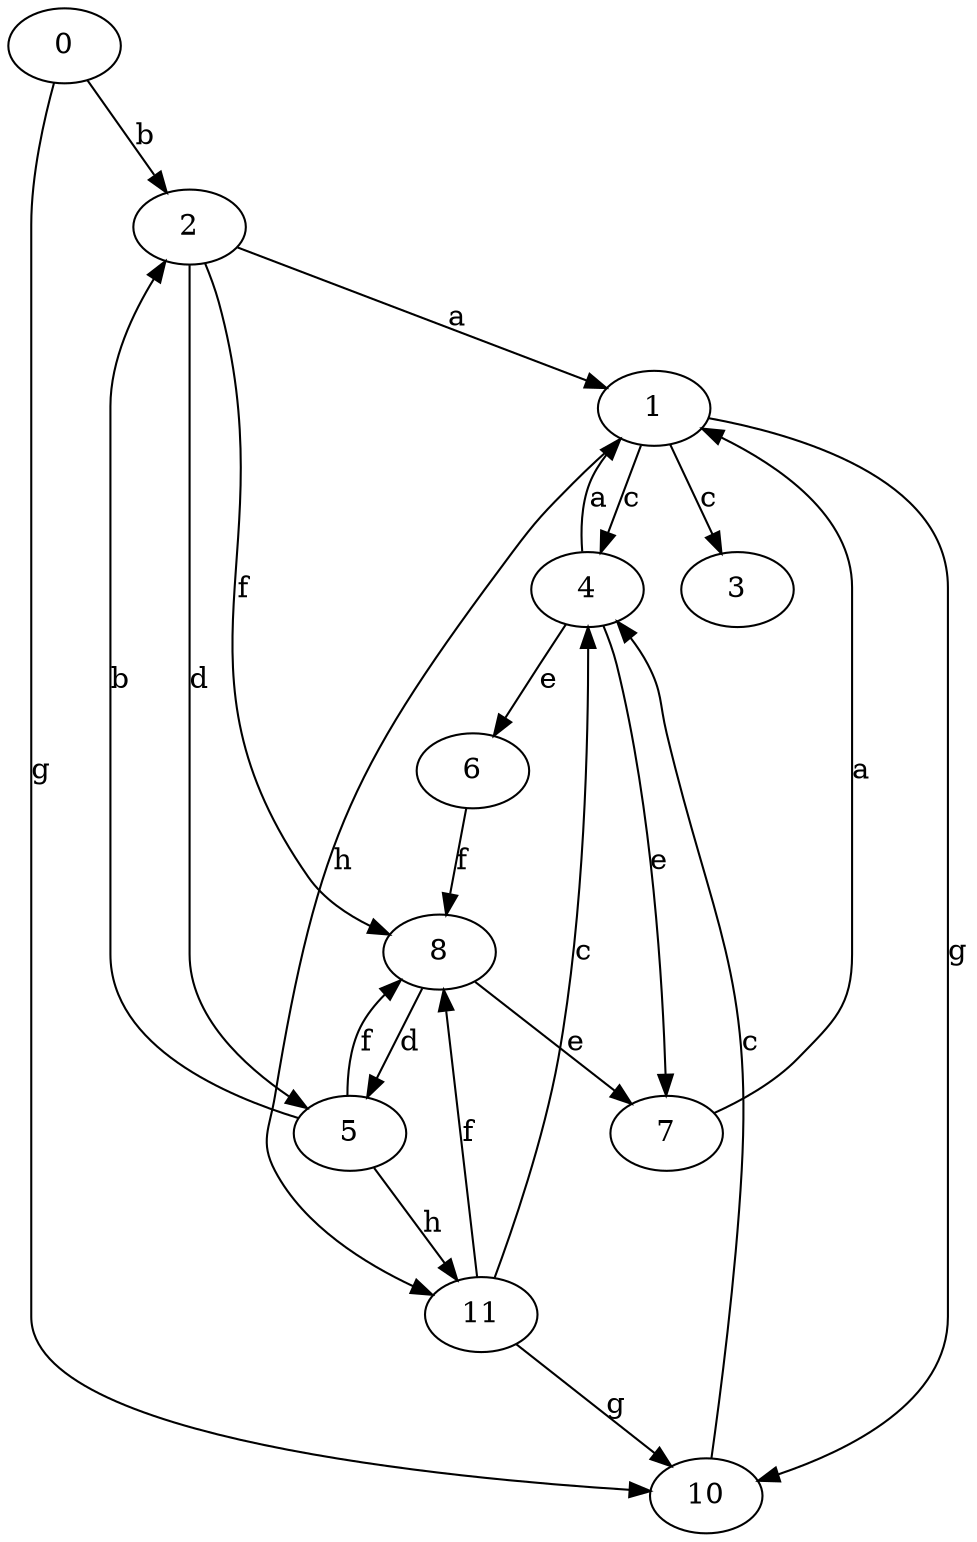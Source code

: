strict digraph  {
0;
1;
2;
3;
4;
5;
6;
7;
8;
10;
11;
0 -> 2  [label=b];
0 -> 10  [label=g];
1 -> 3  [label=c];
1 -> 4  [label=c];
1 -> 10  [label=g];
1 -> 11  [label=h];
2 -> 1  [label=a];
2 -> 5  [label=d];
2 -> 8  [label=f];
4 -> 1  [label=a];
4 -> 6  [label=e];
4 -> 7  [label=e];
5 -> 2  [label=b];
5 -> 8  [label=f];
5 -> 11  [label=h];
6 -> 8  [label=f];
7 -> 1  [label=a];
8 -> 5  [label=d];
8 -> 7  [label=e];
10 -> 4  [label=c];
11 -> 4  [label=c];
11 -> 8  [label=f];
11 -> 10  [label=g];
}
